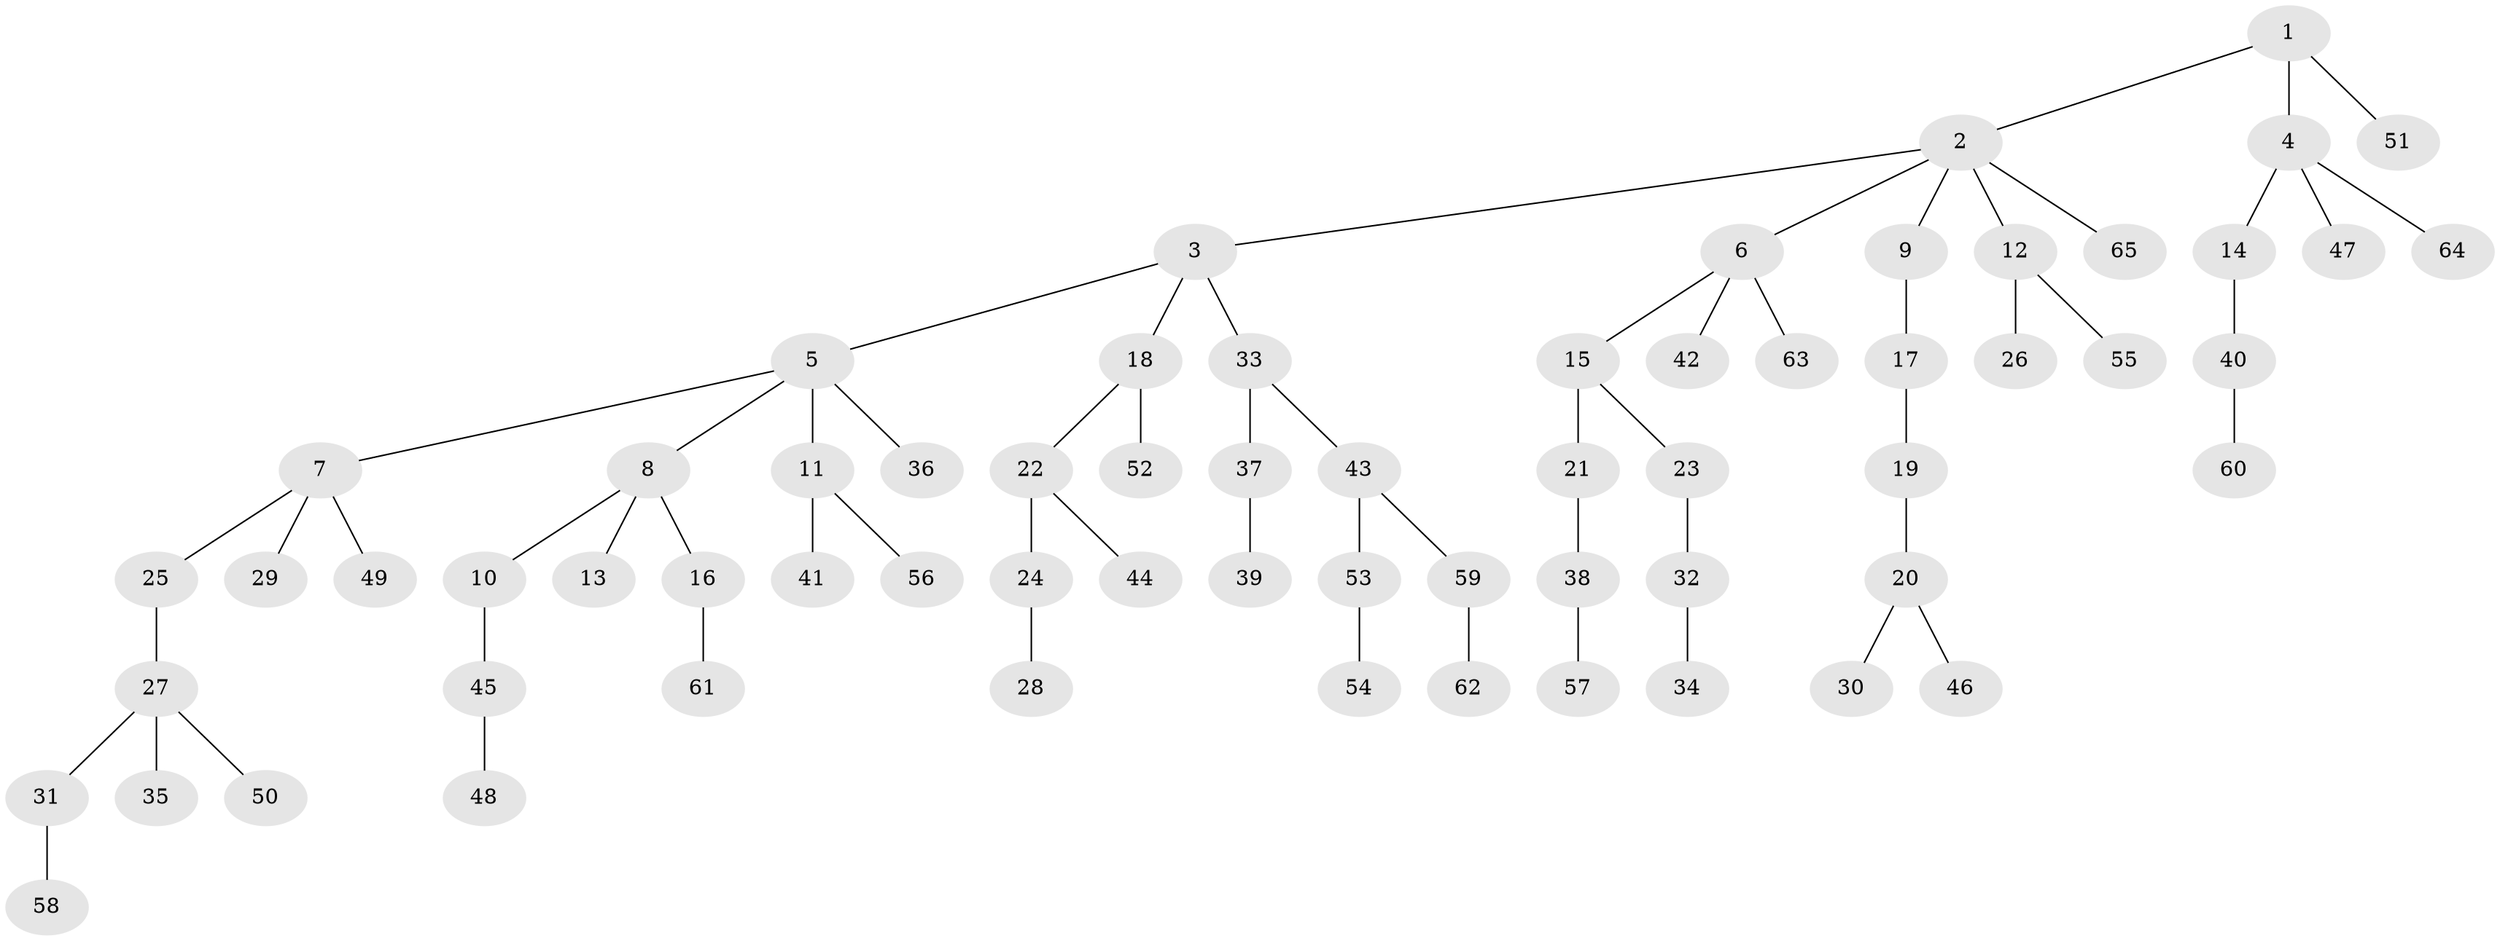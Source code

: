 // coarse degree distribution, {2: 0.23809523809523808, 8: 0.023809523809523808, 5: 0.023809523809523808, 3: 0.19047619047619047, 4: 0.023809523809523808, 1: 0.5}
// Generated by graph-tools (version 1.1) at 2025/24/03/03/25 07:24:08]
// undirected, 65 vertices, 64 edges
graph export_dot {
graph [start="1"]
  node [color=gray90,style=filled];
  1;
  2;
  3;
  4;
  5;
  6;
  7;
  8;
  9;
  10;
  11;
  12;
  13;
  14;
  15;
  16;
  17;
  18;
  19;
  20;
  21;
  22;
  23;
  24;
  25;
  26;
  27;
  28;
  29;
  30;
  31;
  32;
  33;
  34;
  35;
  36;
  37;
  38;
  39;
  40;
  41;
  42;
  43;
  44;
  45;
  46;
  47;
  48;
  49;
  50;
  51;
  52;
  53;
  54;
  55;
  56;
  57;
  58;
  59;
  60;
  61;
  62;
  63;
  64;
  65;
  1 -- 2;
  1 -- 4;
  1 -- 51;
  2 -- 3;
  2 -- 6;
  2 -- 9;
  2 -- 12;
  2 -- 65;
  3 -- 5;
  3 -- 18;
  3 -- 33;
  4 -- 14;
  4 -- 47;
  4 -- 64;
  5 -- 7;
  5 -- 8;
  5 -- 11;
  5 -- 36;
  6 -- 15;
  6 -- 42;
  6 -- 63;
  7 -- 25;
  7 -- 29;
  7 -- 49;
  8 -- 10;
  8 -- 13;
  8 -- 16;
  9 -- 17;
  10 -- 45;
  11 -- 41;
  11 -- 56;
  12 -- 26;
  12 -- 55;
  14 -- 40;
  15 -- 21;
  15 -- 23;
  16 -- 61;
  17 -- 19;
  18 -- 22;
  18 -- 52;
  19 -- 20;
  20 -- 30;
  20 -- 46;
  21 -- 38;
  22 -- 24;
  22 -- 44;
  23 -- 32;
  24 -- 28;
  25 -- 27;
  27 -- 31;
  27 -- 35;
  27 -- 50;
  31 -- 58;
  32 -- 34;
  33 -- 37;
  33 -- 43;
  37 -- 39;
  38 -- 57;
  40 -- 60;
  43 -- 53;
  43 -- 59;
  45 -- 48;
  53 -- 54;
  59 -- 62;
}
